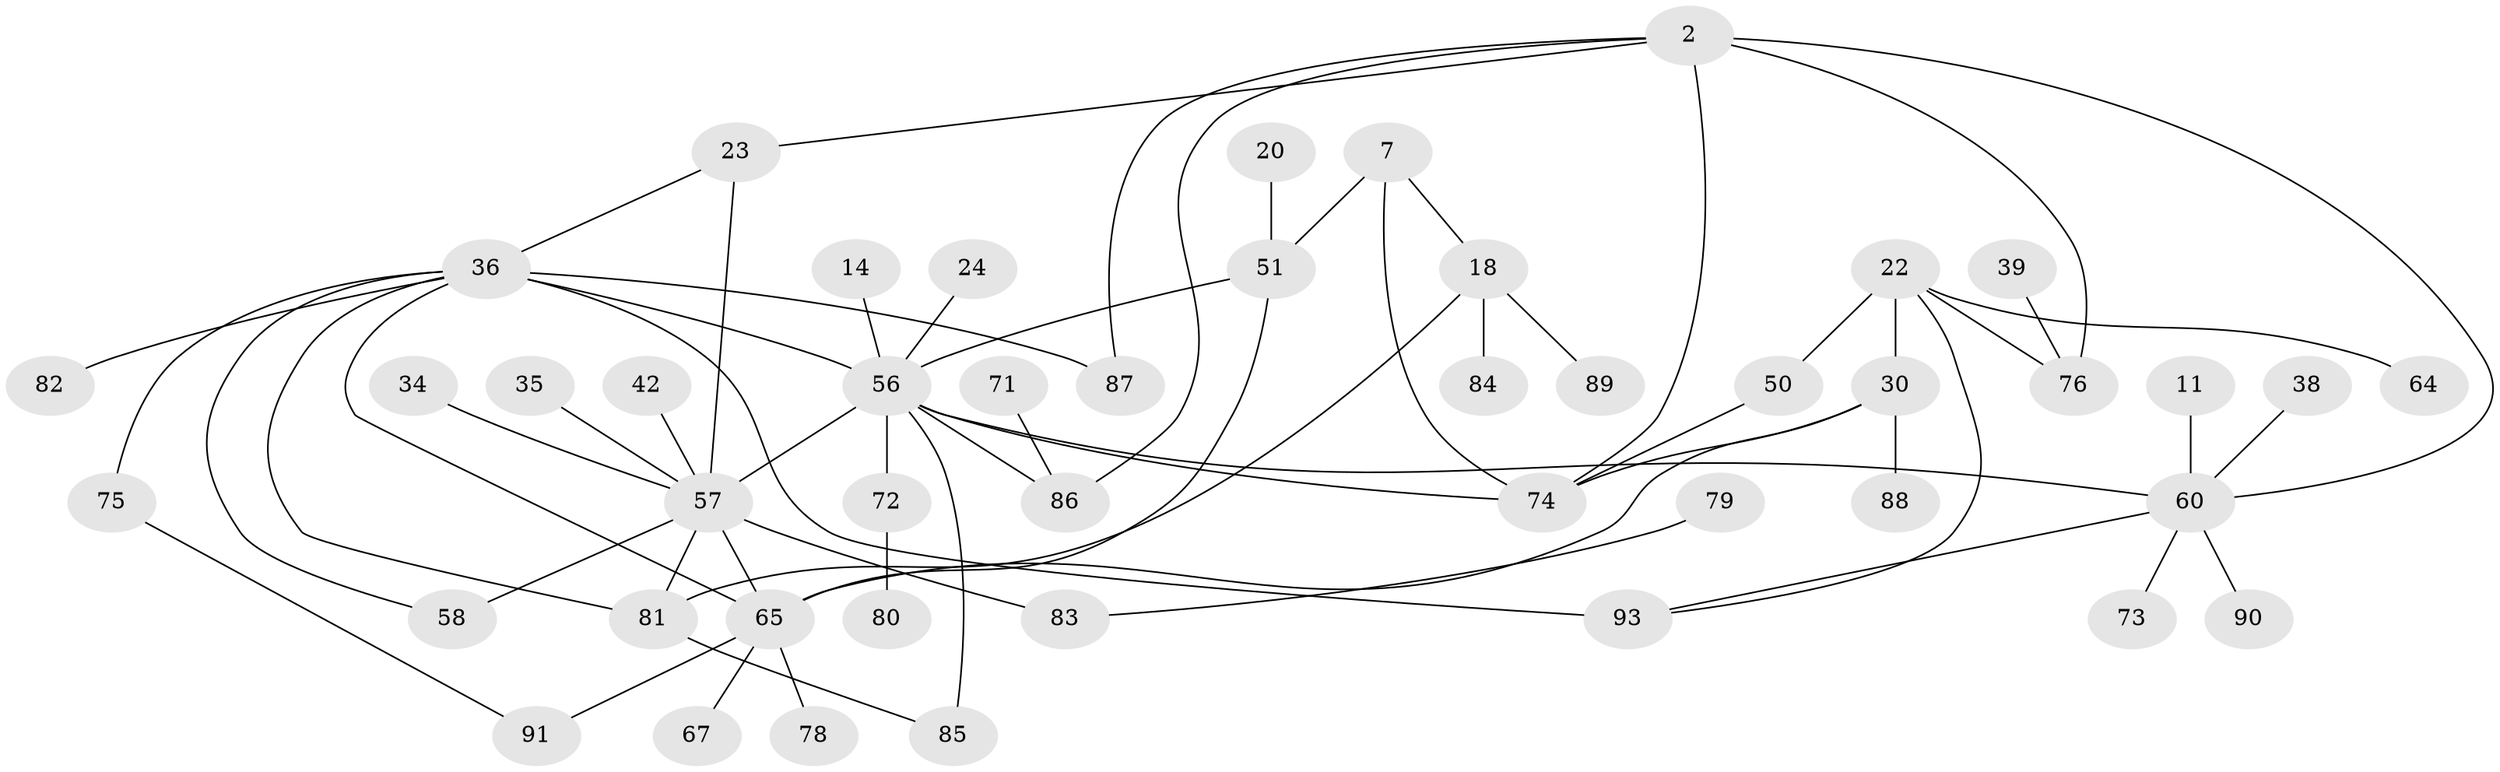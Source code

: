 // original degree distribution, {4: 0.13978494623655913, 9: 0.010752688172043012, 3: 0.1935483870967742, 5: 0.07526881720430108, 8: 0.010752688172043012, 1: 0.2903225806451613, 6: 0.021505376344086023, 2: 0.24731182795698925, 7: 0.010752688172043012}
// Generated by graph-tools (version 1.1) at 2025/42/03/09/25 04:42:02]
// undirected, 46 vertices, 63 edges
graph export_dot {
graph [start="1"]
  node [color=gray90,style=filled];
  2;
  7;
  11;
  14;
  18;
  20;
  22 [super="+21+17"];
  23;
  24;
  30;
  34;
  35;
  36 [super="+28"];
  38 [super="+29"];
  39;
  42;
  50;
  51 [super="+16"];
  56 [super="+12+4+25+19"];
  57 [super="+37+49"];
  58 [super="+53+54"];
  60 [super="+41"];
  64;
  65 [super="+63+61"];
  67;
  71;
  72;
  73;
  74 [super="+5"];
  75;
  76 [super="+8"];
  78;
  79;
  80;
  81 [super="+66+69"];
  82;
  83 [super="+70+77"];
  84;
  85;
  86 [super="+52"];
  87 [super="+47"];
  88;
  89 [super="+68"];
  90;
  91;
  93 [super="+33+59+92"];
  2 -- 23;
  2 -- 76 [weight=2];
  2 -- 74 [weight=2];
  2 -- 60 [weight=2];
  2 -- 87;
  2 -- 86;
  7 -- 18;
  7 -- 74;
  7 -- 51;
  11 -- 60;
  14 -- 56;
  18 -- 84;
  18 -- 89 [weight=2];
  18 -- 81;
  20 -- 51;
  22 -- 64;
  22 -- 30 [weight=2];
  22 -- 50;
  22 -- 76;
  22 -- 93;
  23 -- 57;
  23 -- 36;
  24 -- 56;
  30 -- 88;
  30 -- 74;
  30 -- 65;
  34 -- 57;
  35 -- 57;
  36 -- 75;
  36 -- 65 [weight=2];
  36 -- 56 [weight=2];
  36 -- 82;
  36 -- 87;
  36 -- 93 [weight=2];
  36 -- 58;
  36 -- 81;
  38 -- 60;
  39 -- 76;
  42 -- 57;
  50 -- 74;
  51 -- 65 [weight=2];
  51 -- 56;
  56 -- 85;
  56 -- 57 [weight=3];
  56 -- 74 [weight=2];
  56 -- 60 [weight=2];
  56 -- 72;
  56 -- 86;
  57 -- 83 [weight=3];
  57 -- 81;
  57 -- 65;
  57 -- 58;
  60 -- 73;
  60 -- 90;
  60 -- 93;
  65 -- 91;
  65 -- 67;
  65 -- 78;
  71 -- 86;
  72 -- 80;
  75 -- 91;
  79 -- 83;
  81 -- 85;
}
